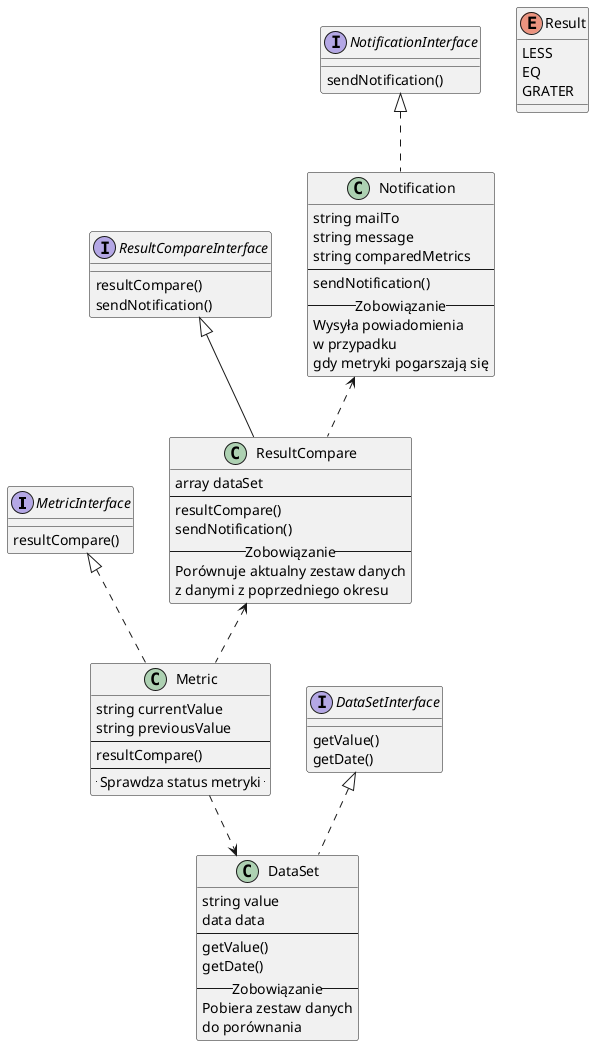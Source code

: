 @startuml
interface MetricInterface {
    resultCompare()
}

class Metric {
    string currentValue
    string previousValue
--
    resultCompare()
--
-- Sprawdza status metryki -- 
}

interface DataSetInterface {
    getValue()
    getDate()
}

class DataSet {
    string value
    data data
--
    getValue()
    getDate()
-- Zobowiązanie --
Pobiera zestaw danych 
do porównania
}

DataSetInterface <|.. DataSet

MetricInterface <|.. Metric


Metric ..> DataSet

interface ResultCompareInterface {
    resultCompare()
    sendNotification()
}

class ResultCompare {
    array dataSet
--
    resultCompare()
    sendNotification()
-- Zobowiązanie --
Porównuje aktualny zestaw danych
z danymi z poprzedniego okresu
}

ResultCompareInterface <|-- ResultCompare

ResultCompare <.. Metric

interface NotificationInterface {
    sendNotification()
}

class Notification {
string mailTo
string message
string comparedMetrics
--
sendNotification()
-- Zobowiązanie --
Wysyła powiadomienia
w przypadku
gdy metryki pogarszają się
}

NotificationInterface <|.. Notification

Notification <.. ResultCompare

enum Result{
    LESS
    EQ
    GRATER
}

@enduml